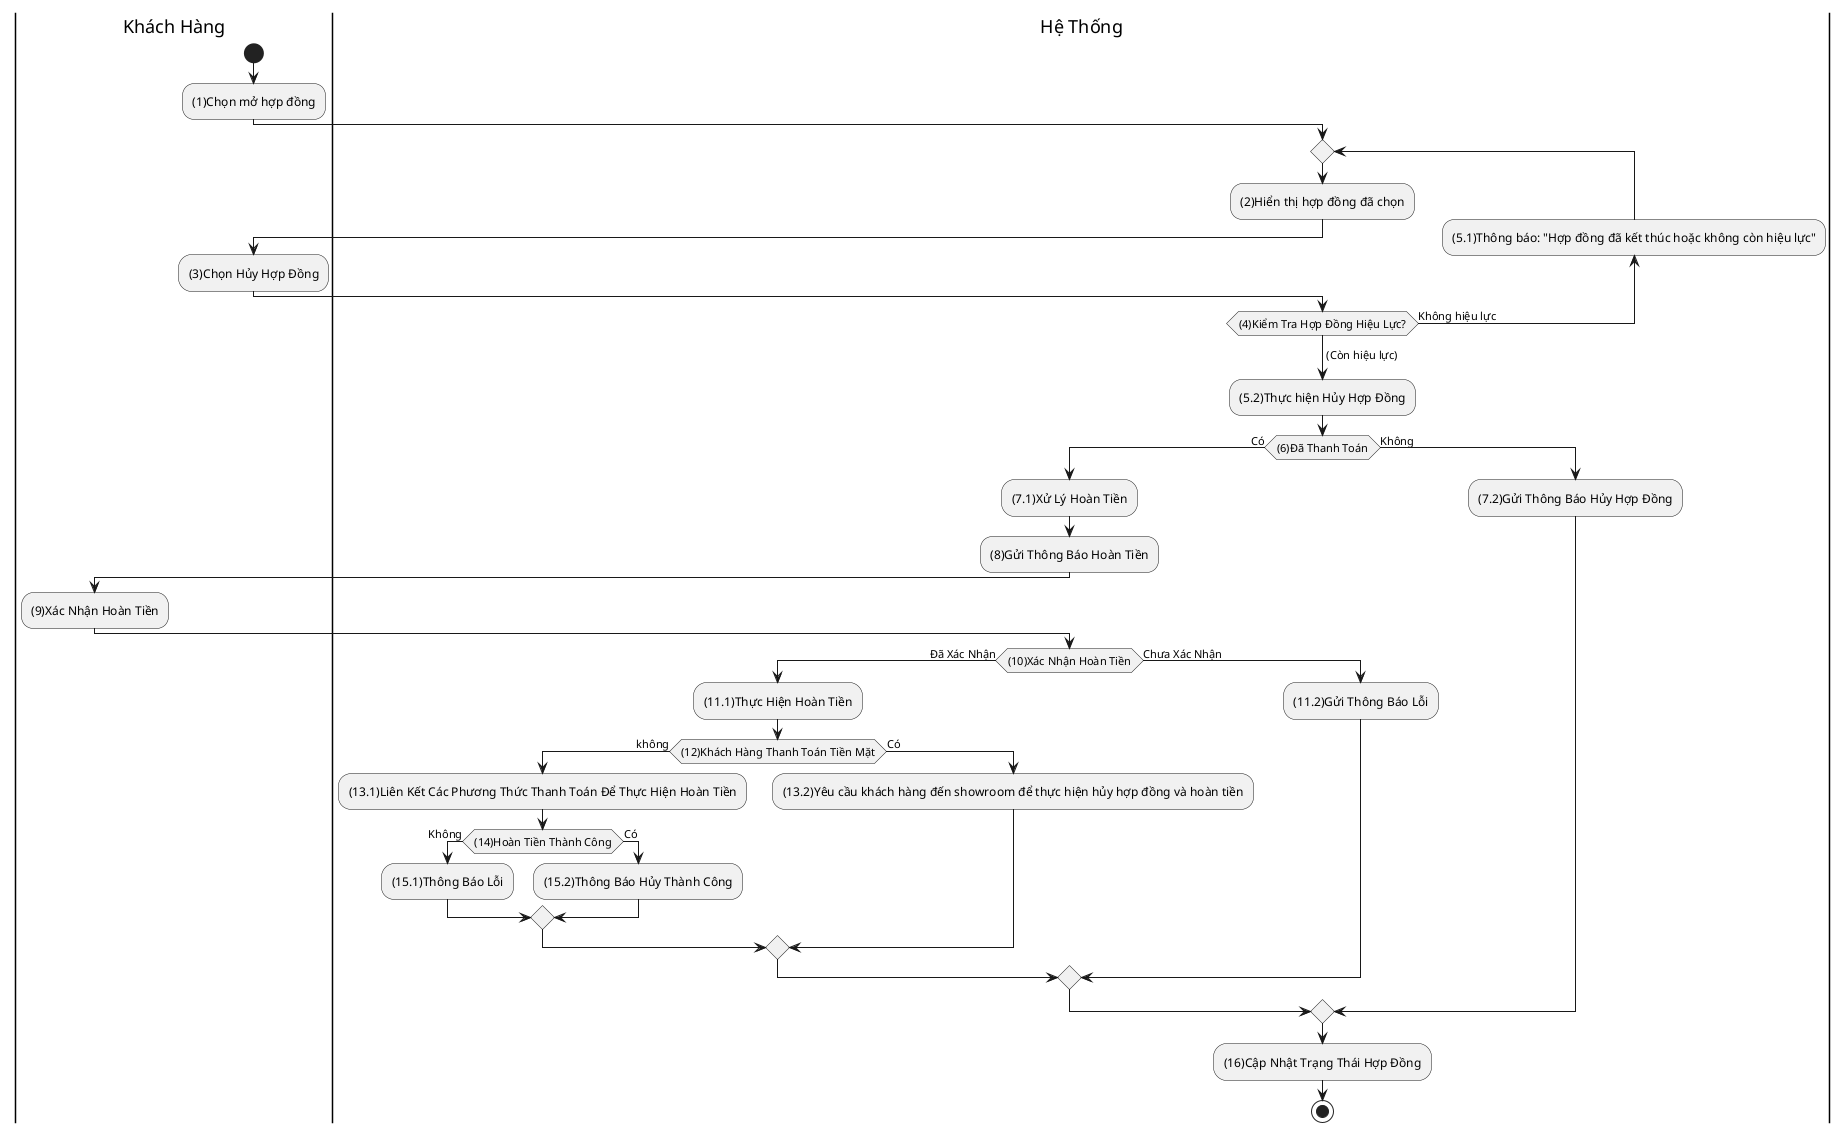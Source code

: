 @startuml
|Khách Hàng|
start
:(1)Chọn mở hợp đồng;
|Hệ Thống|
repeat
:(2)Hiển thị hợp đồng đã chọn;
|Khách Hàng|
:(3)Chọn Hủy Hợp Đồng;
|Hệ Thống|
backward :(5.1)Thông báo: "Hợp đồng đã kết thúc hoặc không còn hiệu lực";
repeat while ((4)Kiểm Tra Hợp Đồng Hiệu Lực?) is (Không hiệu lực)
-> (Còn hiệu lực);
  :(5.2)Thực hiện Hủy Hợp Đồng;
  if ((6)Đã Thanh Toán) then (Có)
    :(7.1)Xử Lý Hoàn Tiền;
    :(8)Gửi Thông Báo Hoàn Tiền;
    |Khách Hàng|
    :(9)Xác Nhận Hoàn Tiền;
    |Hệ Thống|
    if ((10)Xác Nhận Hoàn Tiền) then (Đã Xác Nhận)
      :(11.1)Thực Hiện Hoàn Tiền;
      if ((12)Khách Hàng Thanh Toán Tiền Mặt) then (không)
        :(13.1)Liên Kết Các Phương Thức Thanh Toán Để Thực Hiện Hoàn Tiền;
        if ((14)Hoàn Tiền Thành Công) then (Không)
          :(15.1)Thông Báo Lỗi;
        else (Có)
          :(15.2)Thông Báo Hủy Thành Công;
        endif
      else (Có)
        :(13.2)Yêu cầu khách hàng đến showroom để thực hiện hủy hợp đồng và hoàn tiền;
      endif
    else (Chưa Xác Nhận)
      :(11.2)Gửi Thông Báo Lỗi;
    endif
  else (Không)
    :(7.2)Gửi Thông Báo Hủy Hợp Đồng;
  endif
  :(16)Cập Nhật Trạng Thái Hợp Đồng;
|Hệ Thống|
stop
@enduml